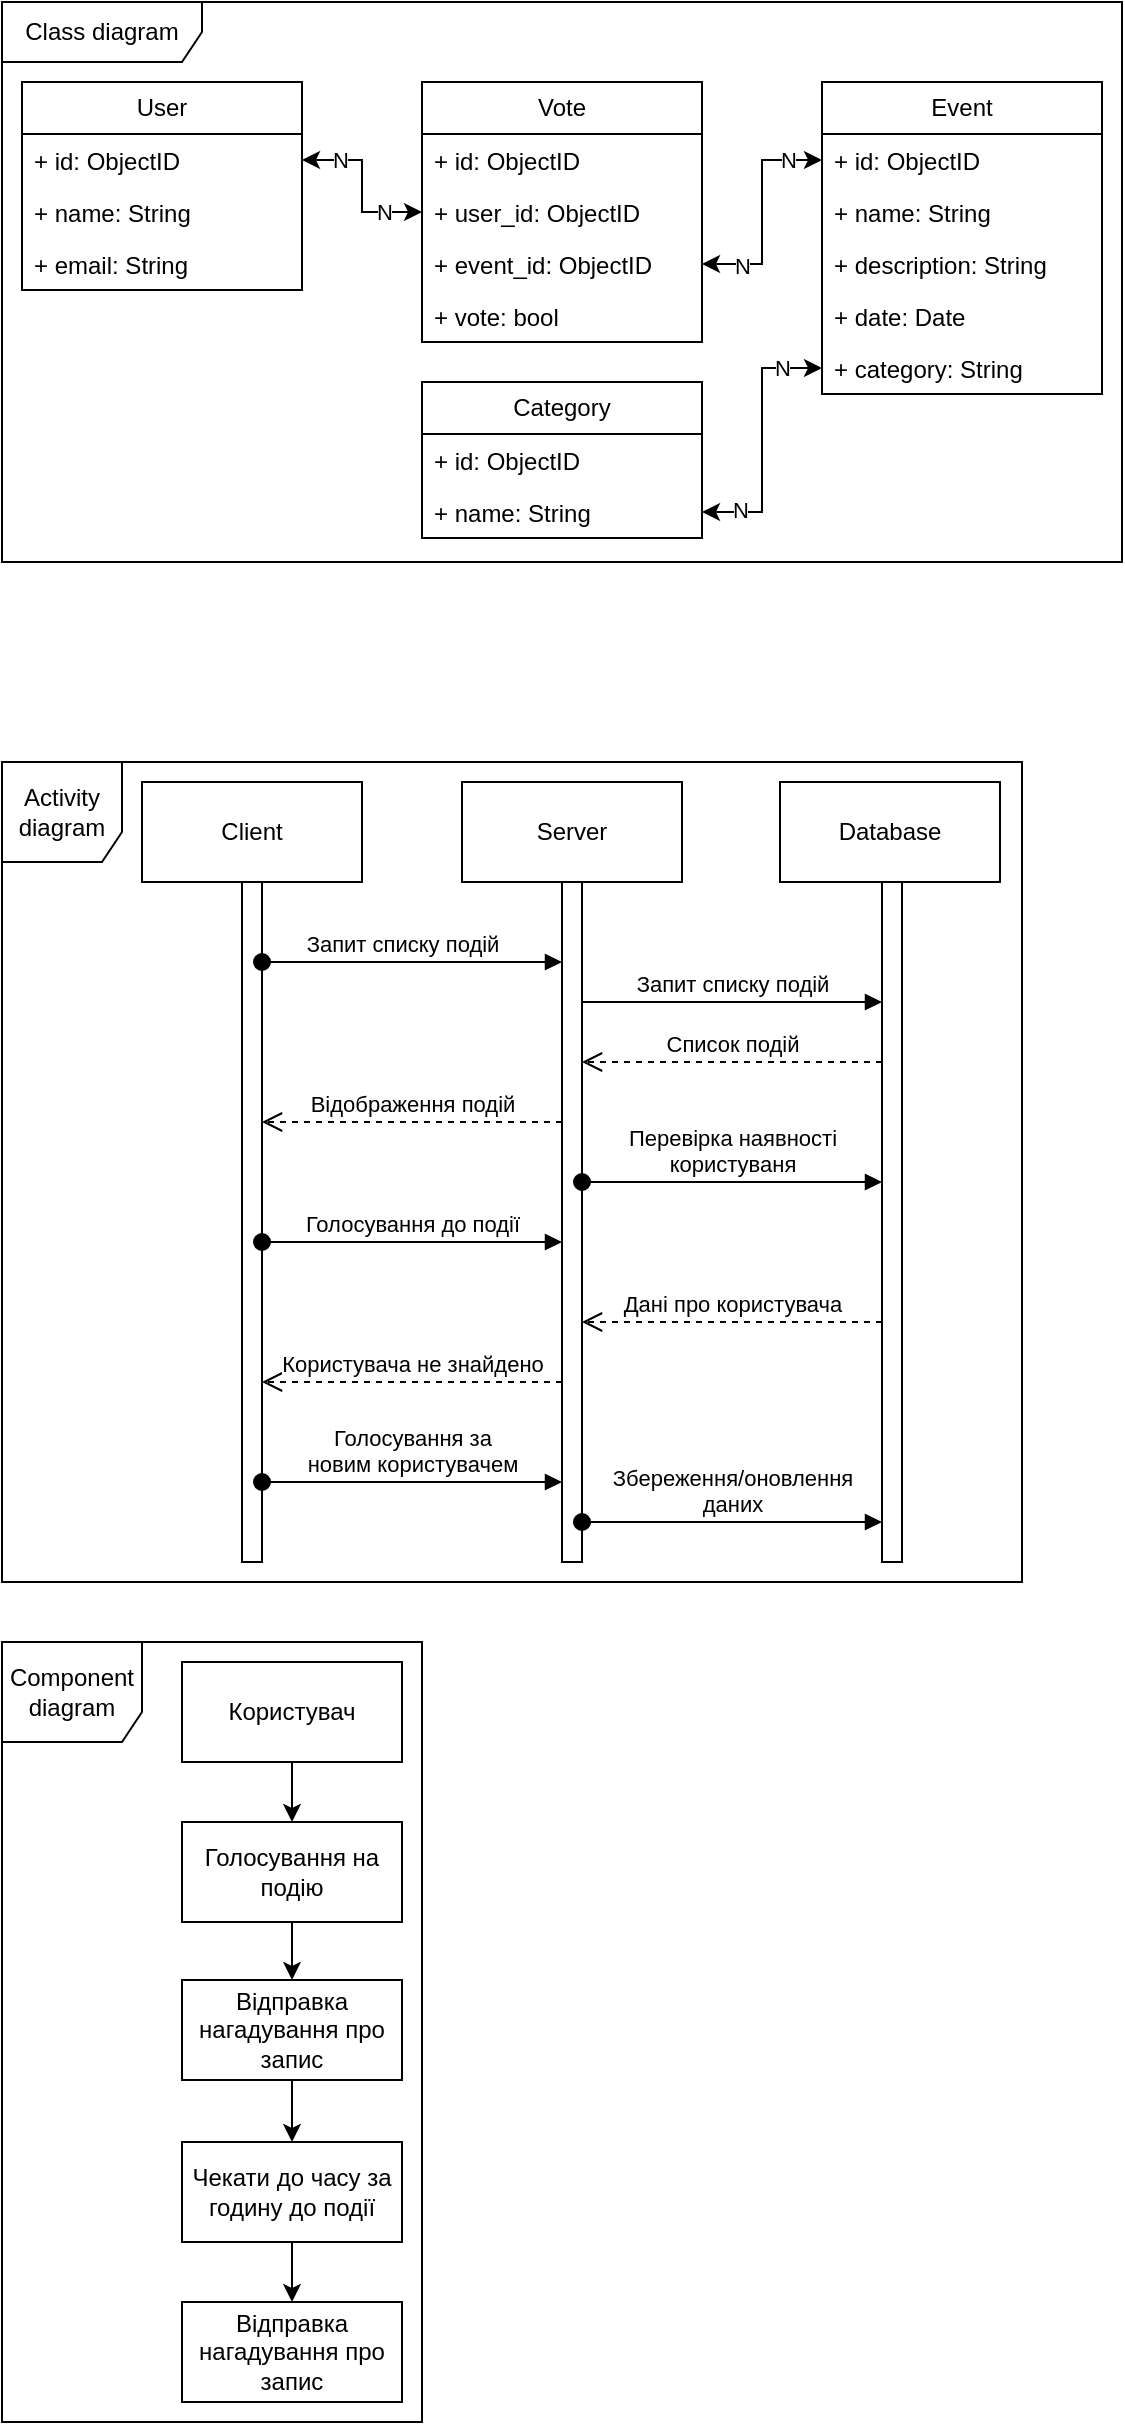 <mxfile version="24.1.0" type="device">
  <diagram name="Страница — 1" id="8kipEARYRJaFEadC1Kch">
    <mxGraphModel dx="1195" dy="697" grid="1" gridSize="10" guides="1" tooltips="1" connect="1" arrows="1" fold="1" page="1" pageScale="1" pageWidth="827" pageHeight="1169" math="0" shadow="0">
      <root>
        <mxCell id="0" />
        <mxCell id="1" parent="0" />
        <mxCell id="-2Qa8j6UVPZS23jxc8oc-122" value="" style="group" vertex="1" connectable="0" parent="1">
          <mxGeometry x="30" y="430" width="510" height="410" as="geometry" />
        </mxCell>
        <mxCell id="-2Qa8j6UVPZS23jxc8oc-103" value="Client" style="html=1;whiteSpace=wrap;" vertex="1" parent="-2Qa8j6UVPZS23jxc8oc-122">
          <mxGeometry x="70" y="10" width="110" height="50" as="geometry" />
        </mxCell>
        <mxCell id="-2Qa8j6UVPZS23jxc8oc-104" value="" style="html=1;points=[[0,0,0,0,5],[0,1,0,0,-5],[1,0,0,0,5],[1,1,0,0,-5]];perimeter=orthogonalPerimeter;outlineConnect=0;targetShapes=umlLifeline;portConstraint=eastwest;newEdgeStyle={&quot;curved&quot;:0,&quot;rounded&quot;:0};" vertex="1" parent="-2Qa8j6UVPZS23jxc8oc-122">
          <mxGeometry x="120" y="60" width="10" height="340" as="geometry" />
        </mxCell>
        <mxCell id="-2Qa8j6UVPZS23jxc8oc-105" value="Server" style="html=1;whiteSpace=wrap;" vertex="1" parent="-2Qa8j6UVPZS23jxc8oc-122">
          <mxGeometry x="230" y="10" width="110" height="50" as="geometry" />
        </mxCell>
        <mxCell id="-2Qa8j6UVPZS23jxc8oc-106" value="Database" style="html=1;whiteSpace=wrap;" vertex="1" parent="-2Qa8j6UVPZS23jxc8oc-122">
          <mxGeometry x="389" y="10" width="110" height="50" as="geometry" />
        </mxCell>
        <mxCell id="-2Qa8j6UVPZS23jxc8oc-107" value="" style="html=1;points=[[0,0,0,0,5],[0,1,0,0,-5],[1,0,0,0,5],[1,1,0,0,-5]];perimeter=orthogonalPerimeter;outlineConnect=0;targetShapes=umlLifeline;portConstraint=eastwest;newEdgeStyle={&quot;curved&quot;:0,&quot;rounded&quot;:0};" vertex="1" parent="-2Qa8j6UVPZS23jxc8oc-122">
          <mxGeometry x="280" y="60" width="10" height="340" as="geometry" />
        </mxCell>
        <mxCell id="-2Qa8j6UVPZS23jxc8oc-108" value="" style="html=1;points=[[0,0,0,0,5],[0,1,0,0,-5],[1,0,0,0,5],[1,1,0,0,-5]];perimeter=orthogonalPerimeter;outlineConnect=0;targetShapes=umlLifeline;portConstraint=eastwest;newEdgeStyle={&quot;curved&quot;:0,&quot;rounded&quot;:0};" vertex="1" parent="-2Qa8j6UVPZS23jxc8oc-122">
          <mxGeometry x="440" y="60" width="10" height="340" as="geometry" />
        </mxCell>
        <mxCell id="-2Qa8j6UVPZS23jxc8oc-110" value="Запит списку подій" style="html=1;verticalAlign=bottom;startArrow=oval;endArrow=block;startSize=8;curved=0;rounded=0;" edge="1" target="-2Qa8j6UVPZS23jxc8oc-107" parent="-2Qa8j6UVPZS23jxc8oc-122" source="-2Qa8j6UVPZS23jxc8oc-104">
          <mxGeometry x="-0.067" relative="1" as="geometry">
            <mxPoint x="170" y="125" as="sourcePoint" />
            <mxPoint x="240" y="125" as="targetPoint" />
            <Array as="points">
              <mxPoint x="190" y="100" />
            </Array>
            <mxPoint as="offset" />
          </mxGeometry>
        </mxCell>
        <mxCell id="-2Qa8j6UVPZS23jxc8oc-112" value="Запит списку подій" style="html=1;verticalAlign=bottom;endArrow=block;curved=0;rounded=0;" edge="1" target="-2Qa8j6UVPZS23jxc8oc-108" parent="-2Qa8j6UVPZS23jxc8oc-122" source="-2Qa8j6UVPZS23jxc8oc-107">
          <mxGeometry relative="1" as="geometry">
            <mxPoint x="319" y="125" as="sourcePoint" />
            <mxPoint x="389" y="125" as="targetPoint" />
            <Array as="points">
              <mxPoint x="340" y="120" />
            </Array>
          </mxGeometry>
        </mxCell>
        <mxCell id="-2Qa8j6UVPZS23jxc8oc-113" value="Список подій" style="html=1;verticalAlign=bottom;endArrow=open;dashed=1;endSize=8;curved=0;rounded=0;" edge="1" source="-2Qa8j6UVPZS23jxc8oc-108" parent="-2Qa8j6UVPZS23jxc8oc-122" target="-2Qa8j6UVPZS23jxc8oc-107">
          <mxGeometry relative="1" as="geometry">
            <mxPoint x="319" y="195" as="targetPoint" />
            <mxPoint x="389" y="195" as="sourcePoint" />
            <Array as="points">
              <mxPoint x="360" y="150" />
            </Array>
          </mxGeometry>
        </mxCell>
        <mxCell id="-2Qa8j6UVPZS23jxc8oc-114" value="Відображення подій" style="html=1;verticalAlign=bottom;endArrow=open;dashed=1;endSize=8;curved=0;rounded=0;" edge="1" parent="-2Qa8j6UVPZS23jxc8oc-122">
          <mxGeometry relative="1" as="geometry">
            <mxPoint x="130" y="180" as="targetPoint" />
            <mxPoint x="280" y="180" as="sourcePoint" />
            <Array as="points">
              <mxPoint x="200" y="180" />
            </Array>
          </mxGeometry>
        </mxCell>
        <mxCell id="-2Qa8j6UVPZS23jxc8oc-115" value="Голосування до події" style="html=1;verticalAlign=bottom;startArrow=oval;startFill=1;endArrow=block;startSize=8;curved=0;rounded=0;entryX=0;entryY=0.342;entryDx=0;entryDy=0;entryPerimeter=0;" edge="1" parent="-2Qa8j6UVPZS23jxc8oc-122" source="-2Qa8j6UVPZS23jxc8oc-104">
          <mxGeometry width="60" relative="1" as="geometry">
            <mxPoint x="135.83" y="240.0" as="sourcePoint" />
            <mxPoint x="280" y="240.0" as="targetPoint" />
          </mxGeometry>
        </mxCell>
        <mxCell id="-2Qa8j6UVPZS23jxc8oc-116" value="Перевірка наявності&lt;div&gt;користуваня&lt;/div&gt;" style="html=1;verticalAlign=bottom;startArrow=oval;startFill=1;endArrow=block;startSize=8;curved=0;rounded=0;exitX=1;exitY=0.378;exitDx=0;exitDy=0;exitPerimeter=0;" edge="1" parent="-2Qa8j6UVPZS23jxc8oc-122">
          <mxGeometry width="60" relative="1" as="geometry">
            <mxPoint x="290" y="210" as="sourcePoint" />
            <mxPoint x="440" y="210" as="targetPoint" />
          </mxGeometry>
        </mxCell>
        <mxCell id="-2Qa8j6UVPZS23jxc8oc-117" value="Дані про користувача" style="html=1;verticalAlign=bottom;endArrow=open;dashed=1;endSize=8;curved=0;rounded=0;" edge="1" parent="-2Qa8j6UVPZS23jxc8oc-122">
          <mxGeometry relative="1" as="geometry">
            <mxPoint x="290" y="280" as="targetPoint" />
            <mxPoint x="440" y="280" as="sourcePoint" />
            <Array as="points">
              <mxPoint x="360" y="280" />
            </Array>
          </mxGeometry>
        </mxCell>
        <mxCell id="-2Qa8j6UVPZS23jxc8oc-118" value="Користувача не знайдено" style="html=1;verticalAlign=bottom;endArrow=open;dashed=1;endSize=8;curved=0;rounded=0;" edge="1" parent="-2Qa8j6UVPZS23jxc8oc-122">
          <mxGeometry relative="1" as="geometry">
            <mxPoint x="130" y="310" as="targetPoint" />
            <mxPoint x="280" y="310" as="sourcePoint" />
            <Array as="points">
              <mxPoint x="200" y="310" />
            </Array>
          </mxGeometry>
        </mxCell>
        <mxCell id="-2Qa8j6UVPZS23jxc8oc-119" value="Голосування за&lt;div&gt;новим користувачем&lt;/div&gt;" style="html=1;verticalAlign=bottom;startArrow=oval;startFill=1;endArrow=block;startSize=8;curved=0;rounded=0;" edge="1" parent="-2Qa8j6UVPZS23jxc8oc-122">
          <mxGeometry width="60" relative="1" as="geometry">
            <mxPoint x="130" y="360" as="sourcePoint" />
            <mxPoint x="280" y="360" as="targetPoint" />
          </mxGeometry>
        </mxCell>
        <mxCell id="-2Qa8j6UVPZS23jxc8oc-120" value="Збереження/оновлення&lt;div&gt;даних&lt;/div&gt;" style="html=1;verticalAlign=bottom;startArrow=oval;startFill=1;endArrow=block;startSize=8;curved=0;rounded=0;" edge="1" parent="-2Qa8j6UVPZS23jxc8oc-122">
          <mxGeometry width="60" relative="1" as="geometry">
            <mxPoint x="290" y="380" as="sourcePoint" />
            <mxPoint x="440" y="380" as="targetPoint" />
          </mxGeometry>
        </mxCell>
        <mxCell id="-2Qa8j6UVPZS23jxc8oc-121" value="Activity diagram" style="shape=umlFrame;whiteSpace=wrap;html=1;pointerEvents=0;width=60;height=50;" vertex="1" parent="-2Qa8j6UVPZS23jxc8oc-122">
          <mxGeometry width="510" height="410" as="geometry" />
        </mxCell>
        <mxCell id="-2Qa8j6UVPZS23jxc8oc-123" value="" style="group" vertex="1" connectable="0" parent="1">
          <mxGeometry x="30" y="50" width="560" height="280" as="geometry" />
        </mxCell>
        <mxCell id="-2Qa8j6UVPZS23jxc8oc-17" value="User" style="swimlane;fontStyle=0;childLayout=stackLayout;horizontal=1;startSize=26;fillColor=none;horizontalStack=0;resizeParent=1;resizeParentMax=0;resizeLast=0;collapsible=1;marginBottom=0;whiteSpace=wrap;html=1;" vertex="1" parent="-2Qa8j6UVPZS23jxc8oc-123">
          <mxGeometry x="10" y="40" width="140" height="104" as="geometry" />
        </mxCell>
        <mxCell id="-2Qa8j6UVPZS23jxc8oc-18" value="+ id: ObjectID" style="text;strokeColor=none;fillColor=none;align=left;verticalAlign=top;spacingLeft=4;spacingRight=4;overflow=hidden;rotatable=0;points=[[0,0.5],[1,0.5]];portConstraint=eastwest;whiteSpace=wrap;html=1;" vertex="1" parent="-2Qa8j6UVPZS23jxc8oc-17">
          <mxGeometry y="26" width="140" height="26" as="geometry" />
        </mxCell>
        <mxCell id="-2Qa8j6UVPZS23jxc8oc-19" value="+ name: String" style="text;strokeColor=none;fillColor=none;align=left;verticalAlign=top;spacingLeft=4;spacingRight=4;overflow=hidden;rotatable=0;points=[[0,0.5],[1,0.5]];portConstraint=eastwest;whiteSpace=wrap;html=1;" vertex="1" parent="-2Qa8j6UVPZS23jxc8oc-17">
          <mxGeometry y="52" width="140" height="26" as="geometry" />
        </mxCell>
        <mxCell id="-2Qa8j6UVPZS23jxc8oc-20" value="+ email: String" style="text;strokeColor=none;fillColor=none;align=left;verticalAlign=top;spacingLeft=4;spacingRight=4;overflow=hidden;rotatable=0;points=[[0,0.5],[1,0.5]];portConstraint=eastwest;whiteSpace=wrap;html=1;" vertex="1" parent="-2Qa8j6UVPZS23jxc8oc-17">
          <mxGeometry y="78" width="140" height="26" as="geometry" />
        </mxCell>
        <mxCell id="-2Qa8j6UVPZS23jxc8oc-21" value="Event" style="swimlane;fontStyle=0;childLayout=stackLayout;horizontal=1;startSize=26;fillColor=none;horizontalStack=0;resizeParent=1;resizeParentMax=0;resizeLast=0;collapsible=1;marginBottom=0;whiteSpace=wrap;html=1;" vertex="1" parent="-2Qa8j6UVPZS23jxc8oc-123">
          <mxGeometry x="410" y="40" width="140" height="156" as="geometry" />
        </mxCell>
        <mxCell id="-2Qa8j6UVPZS23jxc8oc-22" value="+ id: ObjectID" style="text;strokeColor=none;fillColor=none;align=left;verticalAlign=top;spacingLeft=4;spacingRight=4;overflow=hidden;rotatable=0;points=[[0,0.5],[1,0.5]];portConstraint=eastwest;whiteSpace=wrap;html=1;" vertex="1" parent="-2Qa8j6UVPZS23jxc8oc-21">
          <mxGeometry y="26" width="140" height="26" as="geometry" />
        </mxCell>
        <mxCell id="-2Qa8j6UVPZS23jxc8oc-23" value="+ name: String" style="text;strokeColor=none;fillColor=none;align=left;verticalAlign=top;spacingLeft=4;spacingRight=4;overflow=hidden;rotatable=0;points=[[0,0.5],[1,0.5]];portConstraint=eastwest;whiteSpace=wrap;html=1;" vertex="1" parent="-2Qa8j6UVPZS23jxc8oc-21">
          <mxGeometry y="52" width="140" height="26" as="geometry" />
        </mxCell>
        <mxCell id="-2Qa8j6UVPZS23jxc8oc-24" value="+ description: String" style="text;strokeColor=none;fillColor=none;align=left;verticalAlign=top;spacingLeft=4;spacingRight=4;overflow=hidden;rotatable=0;points=[[0,0.5],[1,0.5]];portConstraint=eastwest;whiteSpace=wrap;html=1;" vertex="1" parent="-2Qa8j6UVPZS23jxc8oc-21">
          <mxGeometry y="78" width="140" height="26" as="geometry" />
        </mxCell>
        <mxCell id="-2Qa8j6UVPZS23jxc8oc-33" value="+ date: Date" style="text;strokeColor=none;fillColor=none;align=left;verticalAlign=top;spacingLeft=4;spacingRight=4;overflow=hidden;rotatable=0;points=[[0,0.5],[1,0.5]];portConstraint=eastwest;whiteSpace=wrap;html=1;" vertex="1" parent="-2Qa8j6UVPZS23jxc8oc-21">
          <mxGeometry y="104" width="140" height="26" as="geometry" />
        </mxCell>
        <mxCell id="-2Qa8j6UVPZS23jxc8oc-34" value="+ category: String" style="text;strokeColor=none;fillColor=none;align=left;verticalAlign=top;spacingLeft=4;spacingRight=4;overflow=hidden;rotatable=0;points=[[0,0.5],[1,0.5]];portConstraint=eastwest;whiteSpace=wrap;html=1;" vertex="1" parent="-2Qa8j6UVPZS23jxc8oc-21">
          <mxGeometry y="130" width="140" height="26" as="geometry" />
        </mxCell>
        <mxCell id="-2Qa8j6UVPZS23jxc8oc-25" value="Vote" style="swimlane;fontStyle=0;childLayout=stackLayout;horizontal=1;startSize=26;fillColor=none;horizontalStack=0;resizeParent=1;resizeParentMax=0;resizeLast=0;collapsible=1;marginBottom=0;whiteSpace=wrap;html=1;" vertex="1" parent="-2Qa8j6UVPZS23jxc8oc-123">
          <mxGeometry x="210" y="40" width="140" height="130" as="geometry" />
        </mxCell>
        <mxCell id="-2Qa8j6UVPZS23jxc8oc-26" value="+ id: ObjectID" style="text;strokeColor=none;fillColor=none;align=left;verticalAlign=top;spacingLeft=4;spacingRight=4;overflow=hidden;rotatable=0;points=[[0,0.5],[1,0.5]];portConstraint=eastwest;whiteSpace=wrap;html=1;" vertex="1" parent="-2Qa8j6UVPZS23jxc8oc-25">
          <mxGeometry y="26" width="140" height="26" as="geometry" />
        </mxCell>
        <mxCell id="-2Qa8j6UVPZS23jxc8oc-27" value="+ user_id: ObjectID" style="text;strokeColor=none;fillColor=none;align=left;verticalAlign=top;spacingLeft=4;spacingRight=4;overflow=hidden;rotatable=0;points=[[0,0.5],[1,0.5]];portConstraint=eastwest;whiteSpace=wrap;html=1;" vertex="1" parent="-2Qa8j6UVPZS23jxc8oc-25">
          <mxGeometry y="52" width="140" height="26" as="geometry" />
        </mxCell>
        <mxCell id="-2Qa8j6UVPZS23jxc8oc-28" value="+ event_id: ObjectID" style="text;strokeColor=none;fillColor=none;align=left;verticalAlign=top;spacingLeft=4;spacingRight=4;overflow=hidden;rotatable=0;points=[[0,0.5],[1,0.5]];portConstraint=eastwest;whiteSpace=wrap;html=1;" vertex="1" parent="-2Qa8j6UVPZS23jxc8oc-25">
          <mxGeometry y="78" width="140" height="26" as="geometry" />
        </mxCell>
        <mxCell id="-2Qa8j6UVPZS23jxc8oc-137" value="+ vote: bool" style="text;strokeColor=none;fillColor=none;align=left;verticalAlign=top;spacingLeft=4;spacingRight=4;overflow=hidden;rotatable=0;points=[[0,0.5],[1,0.5]];portConstraint=eastwest;whiteSpace=wrap;html=1;" vertex="1" parent="-2Qa8j6UVPZS23jxc8oc-25">
          <mxGeometry y="104" width="140" height="26" as="geometry" />
        </mxCell>
        <mxCell id="-2Qa8j6UVPZS23jxc8oc-29" value="Category" style="swimlane;fontStyle=0;childLayout=stackLayout;horizontal=1;startSize=26;fillColor=none;horizontalStack=0;resizeParent=1;resizeParentMax=0;resizeLast=0;collapsible=1;marginBottom=0;whiteSpace=wrap;html=1;" vertex="1" parent="-2Qa8j6UVPZS23jxc8oc-123">
          <mxGeometry x="210" y="190" width="140" height="78" as="geometry" />
        </mxCell>
        <mxCell id="-2Qa8j6UVPZS23jxc8oc-30" value="+ id: ObjectID" style="text;strokeColor=none;fillColor=none;align=left;verticalAlign=top;spacingLeft=4;spacingRight=4;overflow=hidden;rotatable=0;points=[[0,0.5],[1,0.5]];portConstraint=eastwest;whiteSpace=wrap;html=1;" vertex="1" parent="-2Qa8j6UVPZS23jxc8oc-29">
          <mxGeometry y="26" width="140" height="26" as="geometry" />
        </mxCell>
        <mxCell id="-2Qa8j6UVPZS23jxc8oc-31" value="+ name: String" style="text;strokeColor=none;fillColor=none;align=left;verticalAlign=top;spacingLeft=4;spacingRight=4;overflow=hidden;rotatable=0;points=[[0,0.5],[1,0.5]];portConstraint=eastwest;whiteSpace=wrap;html=1;" vertex="1" parent="-2Qa8j6UVPZS23jxc8oc-29">
          <mxGeometry y="52" width="140" height="26" as="geometry" />
        </mxCell>
        <mxCell id="-2Qa8j6UVPZS23jxc8oc-37" style="edgeStyle=orthogonalEdgeStyle;rounded=0;orthogonalLoop=1;jettySize=auto;html=1;startArrow=classic;startFill=1;" edge="1" parent="-2Qa8j6UVPZS23jxc8oc-123" source="-2Qa8j6UVPZS23jxc8oc-34" target="-2Qa8j6UVPZS23jxc8oc-31">
          <mxGeometry relative="1" as="geometry" />
        </mxCell>
        <mxCell id="-2Qa8j6UVPZS23jxc8oc-40" value="N" style="edgeLabel;html=1;align=center;verticalAlign=middle;resizable=0;points=[];" vertex="1" connectable="0" parent="-2Qa8j6UVPZS23jxc8oc-37">
          <mxGeometry x="-0.81" relative="1" as="geometry">
            <mxPoint x="-8" as="offset" />
          </mxGeometry>
        </mxCell>
        <mxCell id="-2Qa8j6UVPZS23jxc8oc-41" value="N" style="edgeLabel;html=1;align=center;verticalAlign=middle;resizable=0;points=[];" vertex="1" connectable="0" parent="-2Qa8j6UVPZS23jxc8oc-37">
          <mxGeometry x="0.714" y="-1" relative="1" as="geometry">
            <mxPoint as="offset" />
          </mxGeometry>
        </mxCell>
        <mxCell id="-2Qa8j6UVPZS23jxc8oc-38" style="edgeStyle=orthogonalEdgeStyle;rounded=0;orthogonalLoop=1;jettySize=auto;html=1;startArrow=classic;startFill=1;" edge="1" parent="-2Qa8j6UVPZS23jxc8oc-123" source="-2Qa8j6UVPZS23jxc8oc-27" target="-2Qa8j6UVPZS23jxc8oc-18">
          <mxGeometry relative="1" as="geometry" />
        </mxCell>
        <mxCell id="-2Qa8j6UVPZS23jxc8oc-45" value="N" style="edgeLabel;html=1;align=center;verticalAlign=middle;resizable=0;points=[];" vertex="1" connectable="0" parent="-2Qa8j6UVPZS23jxc8oc-38">
          <mxGeometry x="-0.831" relative="1" as="geometry">
            <mxPoint x="-12" as="offset" />
          </mxGeometry>
        </mxCell>
        <mxCell id="-2Qa8j6UVPZS23jxc8oc-46" value="N" style="edgeLabel;html=1;align=center;verticalAlign=middle;resizable=0;points=[];" vertex="1" connectable="0" parent="-2Qa8j6UVPZS23jxc8oc-38">
          <mxGeometry x="0.571" relative="1" as="geometry">
            <mxPoint as="offset" />
          </mxGeometry>
        </mxCell>
        <mxCell id="-2Qa8j6UVPZS23jxc8oc-39" style="edgeStyle=orthogonalEdgeStyle;rounded=0;orthogonalLoop=1;jettySize=auto;html=1;startArrow=classic;startFill=1;" edge="1" parent="-2Qa8j6UVPZS23jxc8oc-123" source="-2Qa8j6UVPZS23jxc8oc-28" target="-2Qa8j6UVPZS23jxc8oc-22">
          <mxGeometry relative="1" as="geometry" />
        </mxCell>
        <mxCell id="-2Qa8j6UVPZS23jxc8oc-42" value="N" style="edgeLabel;html=1;align=center;verticalAlign=middle;resizable=0;points=[];" vertex="1" connectable="0" parent="-2Qa8j6UVPZS23jxc8oc-39">
          <mxGeometry x="0.691" relative="1" as="geometry">
            <mxPoint as="offset" />
          </mxGeometry>
        </mxCell>
        <mxCell id="-2Qa8j6UVPZS23jxc8oc-43" value="N" style="edgeLabel;html=1;align=center;verticalAlign=middle;resizable=0;points=[];" vertex="1" connectable="0" parent="-2Qa8j6UVPZS23jxc8oc-39">
          <mxGeometry x="-0.841" y="-1" relative="1" as="geometry">
            <mxPoint x="11" as="offset" />
          </mxGeometry>
        </mxCell>
        <mxCell id="-2Qa8j6UVPZS23jxc8oc-50" value="&lt;span style=&quot;text-wrap: nowrap;&quot;&gt;Class diagram&lt;/span&gt;" style="shape=umlFrame;whiteSpace=wrap;html=1;pointerEvents=0;width=100;height=30;fillStyle=solid;" vertex="1" parent="-2Qa8j6UVPZS23jxc8oc-123">
          <mxGeometry width="560" height="280" as="geometry" />
        </mxCell>
        <mxCell id="-2Qa8j6UVPZS23jxc8oc-136" value="" style="group" vertex="1" connectable="0" parent="1">
          <mxGeometry x="30" y="870" width="210" height="390" as="geometry" />
        </mxCell>
        <mxCell id="-2Qa8j6UVPZS23jxc8oc-130" style="edgeStyle=orthogonalEdgeStyle;rounded=0;orthogonalLoop=1;jettySize=auto;html=1;" edge="1" parent="-2Qa8j6UVPZS23jxc8oc-136" source="-2Qa8j6UVPZS23jxc8oc-125" target="-2Qa8j6UVPZS23jxc8oc-126">
          <mxGeometry relative="1" as="geometry" />
        </mxCell>
        <mxCell id="-2Qa8j6UVPZS23jxc8oc-125" value="Користувач" style="html=1;whiteSpace=wrap;" vertex="1" parent="-2Qa8j6UVPZS23jxc8oc-136">
          <mxGeometry x="90" y="10" width="110" height="50" as="geometry" />
        </mxCell>
        <mxCell id="-2Qa8j6UVPZS23jxc8oc-131" style="edgeStyle=orthogonalEdgeStyle;rounded=0;orthogonalLoop=1;jettySize=auto;html=1;" edge="1" parent="-2Qa8j6UVPZS23jxc8oc-136" source="-2Qa8j6UVPZS23jxc8oc-126" target="-2Qa8j6UVPZS23jxc8oc-127">
          <mxGeometry relative="1" as="geometry" />
        </mxCell>
        <mxCell id="-2Qa8j6UVPZS23jxc8oc-126" value="Голосування на подію" style="html=1;whiteSpace=wrap;" vertex="1" parent="-2Qa8j6UVPZS23jxc8oc-136">
          <mxGeometry x="90" y="90" width="110" height="50" as="geometry" />
        </mxCell>
        <mxCell id="-2Qa8j6UVPZS23jxc8oc-133" style="edgeStyle=orthogonalEdgeStyle;rounded=0;orthogonalLoop=1;jettySize=auto;html=1;" edge="1" parent="-2Qa8j6UVPZS23jxc8oc-136" source="-2Qa8j6UVPZS23jxc8oc-127" target="-2Qa8j6UVPZS23jxc8oc-128">
          <mxGeometry relative="1" as="geometry" />
        </mxCell>
        <mxCell id="-2Qa8j6UVPZS23jxc8oc-127" value="Відправка нагадування про запис" style="html=1;whiteSpace=wrap;" vertex="1" parent="-2Qa8j6UVPZS23jxc8oc-136">
          <mxGeometry x="90" y="169" width="110" height="50" as="geometry" />
        </mxCell>
        <mxCell id="-2Qa8j6UVPZS23jxc8oc-134" style="edgeStyle=orthogonalEdgeStyle;rounded=0;orthogonalLoop=1;jettySize=auto;html=1;" edge="1" parent="-2Qa8j6UVPZS23jxc8oc-136" source="-2Qa8j6UVPZS23jxc8oc-128" target="-2Qa8j6UVPZS23jxc8oc-129">
          <mxGeometry relative="1" as="geometry" />
        </mxCell>
        <mxCell id="-2Qa8j6UVPZS23jxc8oc-128" value="Чекати до часу за годину до події" style="html=1;whiteSpace=wrap;" vertex="1" parent="-2Qa8j6UVPZS23jxc8oc-136">
          <mxGeometry x="90" y="250" width="110" height="50" as="geometry" />
        </mxCell>
        <mxCell id="-2Qa8j6UVPZS23jxc8oc-129" value="Відправка нагадування про запис" style="html=1;whiteSpace=wrap;" vertex="1" parent="-2Qa8j6UVPZS23jxc8oc-136">
          <mxGeometry x="90" y="330" width="110" height="50" as="geometry" />
        </mxCell>
        <mxCell id="-2Qa8j6UVPZS23jxc8oc-135" value="Component diagram" style="shape=umlFrame;whiteSpace=wrap;html=1;pointerEvents=0;width=70;height=50;" vertex="1" parent="-2Qa8j6UVPZS23jxc8oc-136">
          <mxGeometry width="210" height="390" as="geometry" />
        </mxCell>
      </root>
    </mxGraphModel>
  </diagram>
</mxfile>
